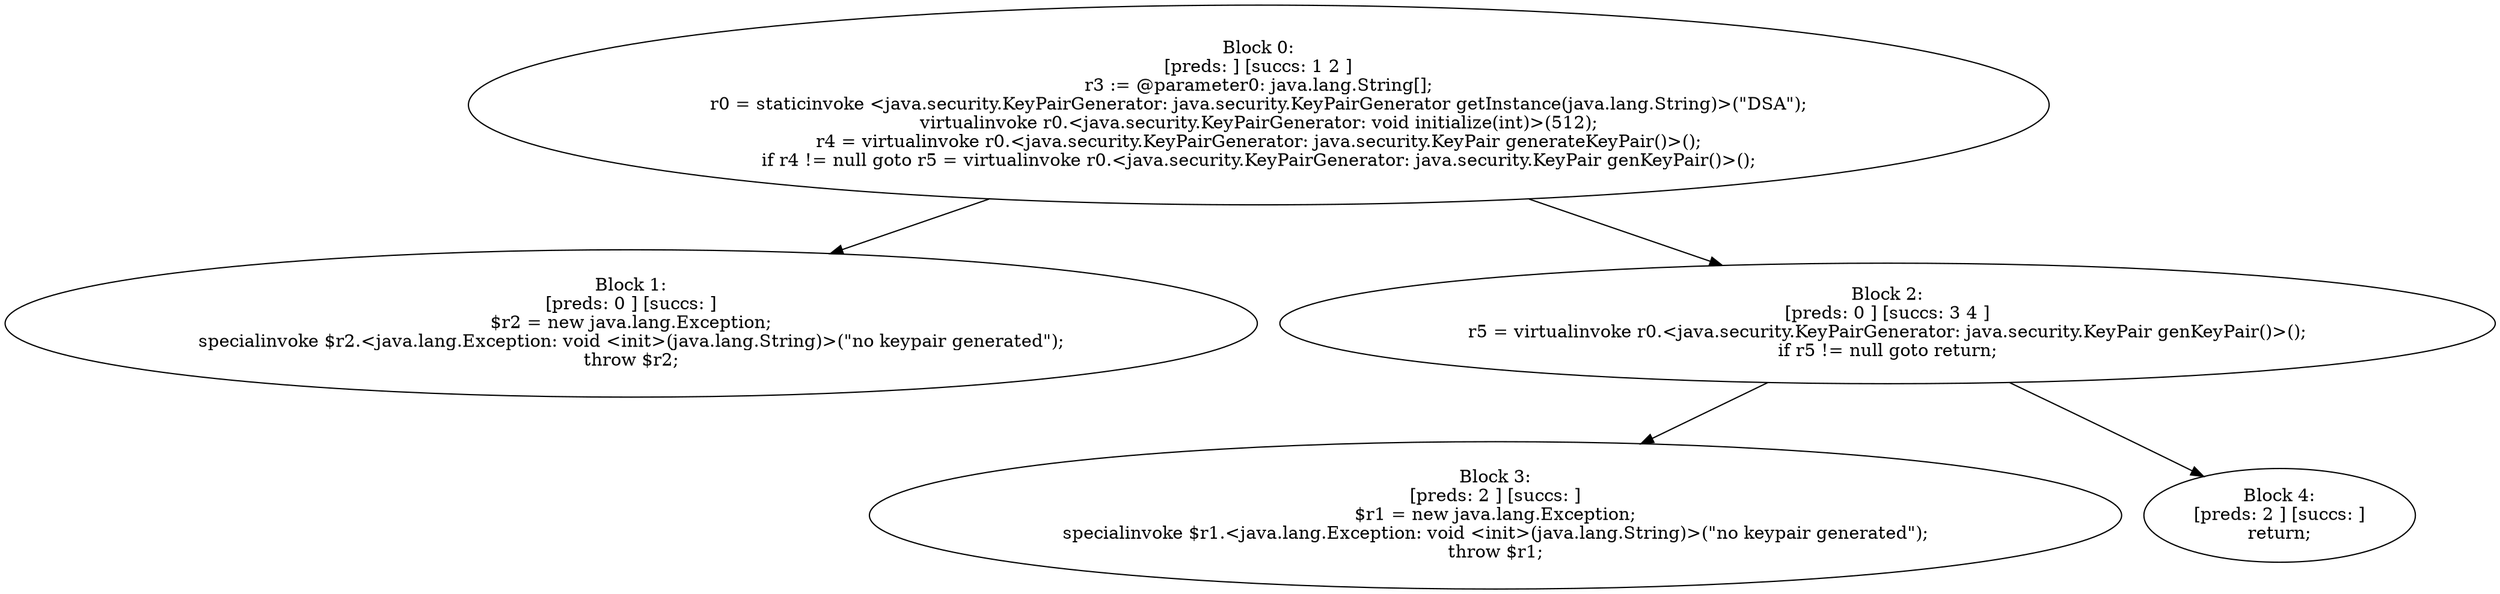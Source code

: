 digraph "unitGraph" {
    "Block 0:
[preds: ] [succs: 1 2 ]
r3 := @parameter0: java.lang.String[];
r0 = staticinvoke <java.security.KeyPairGenerator: java.security.KeyPairGenerator getInstance(java.lang.String)>(\"DSA\");
virtualinvoke r0.<java.security.KeyPairGenerator: void initialize(int)>(512);
r4 = virtualinvoke r0.<java.security.KeyPairGenerator: java.security.KeyPair generateKeyPair()>();
if r4 != null goto r5 = virtualinvoke r0.<java.security.KeyPairGenerator: java.security.KeyPair genKeyPair()>();
"
    "Block 1:
[preds: 0 ] [succs: ]
$r2 = new java.lang.Exception;
specialinvoke $r2.<java.lang.Exception: void <init>(java.lang.String)>(\"no keypair generated\");
throw $r2;
"
    "Block 2:
[preds: 0 ] [succs: 3 4 ]
r5 = virtualinvoke r0.<java.security.KeyPairGenerator: java.security.KeyPair genKeyPair()>();
if r5 != null goto return;
"
    "Block 3:
[preds: 2 ] [succs: ]
$r1 = new java.lang.Exception;
specialinvoke $r1.<java.lang.Exception: void <init>(java.lang.String)>(\"no keypair generated\");
throw $r1;
"
    "Block 4:
[preds: 2 ] [succs: ]
return;
"
    "Block 0:
[preds: ] [succs: 1 2 ]
r3 := @parameter0: java.lang.String[];
r0 = staticinvoke <java.security.KeyPairGenerator: java.security.KeyPairGenerator getInstance(java.lang.String)>(\"DSA\");
virtualinvoke r0.<java.security.KeyPairGenerator: void initialize(int)>(512);
r4 = virtualinvoke r0.<java.security.KeyPairGenerator: java.security.KeyPair generateKeyPair()>();
if r4 != null goto r5 = virtualinvoke r0.<java.security.KeyPairGenerator: java.security.KeyPair genKeyPair()>();
"->"Block 1:
[preds: 0 ] [succs: ]
$r2 = new java.lang.Exception;
specialinvoke $r2.<java.lang.Exception: void <init>(java.lang.String)>(\"no keypair generated\");
throw $r2;
";
    "Block 0:
[preds: ] [succs: 1 2 ]
r3 := @parameter0: java.lang.String[];
r0 = staticinvoke <java.security.KeyPairGenerator: java.security.KeyPairGenerator getInstance(java.lang.String)>(\"DSA\");
virtualinvoke r0.<java.security.KeyPairGenerator: void initialize(int)>(512);
r4 = virtualinvoke r0.<java.security.KeyPairGenerator: java.security.KeyPair generateKeyPair()>();
if r4 != null goto r5 = virtualinvoke r0.<java.security.KeyPairGenerator: java.security.KeyPair genKeyPair()>();
"->"Block 2:
[preds: 0 ] [succs: 3 4 ]
r5 = virtualinvoke r0.<java.security.KeyPairGenerator: java.security.KeyPair genKeyPair()>();
if r5 != null goto return;
";
    "Block 2:
[preds: 0 ] [succs: 3 4 ]
r5 = virtualinvoke r0.<java.security.KeyPairGenerator: java.security.KeyPair genKeyPair()>();
if r5 != null goto return;
"->"Block 3:
[preds: 2 ] [succs: ]
$r1 = new java.lang.Exception;
specialinvoke $r1.<java.lang.Exception: void <init>(java.lang.String)>(\"no keypair generated\");
throw $r1;
";
    "Block 2:
[preds: 0 ] [succs: 3 4 ]
r5 = virtualinvoke r0.<java.security.KeyPairGenerator: java.security.KeyPair genKeyPair()>();
if r5 != null goto return;
"->"Block 4:
[preds: 2 ] [succs: ]
return;
";
}
